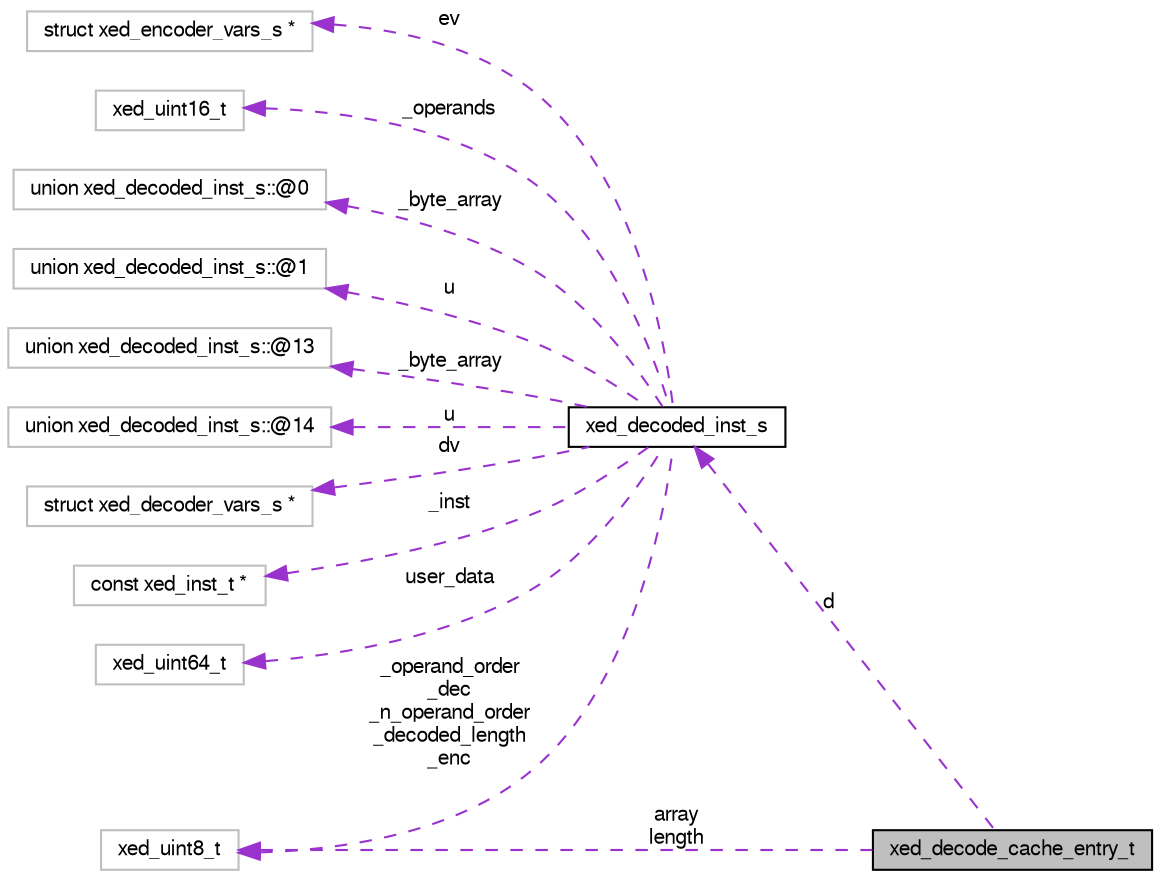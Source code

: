 digraph G
{
  bgcolor="transparent";
  edge [fontname="FreeSans",fontsize="10",labelfontname="FreeSans",labelfontsize="10"];
  node [fontname="FreeSans",fontsize="10",shape=record];
  rankdir=LR;
  Node1 [label="xed_decode_cache_entry_t",height=0.2,width=0.4,color="black", fillcolor="grey75", style="filled" fontcolor="black"];
  Node2 -> Node1 [dir=back,color="darkorchid3",fontsize="10",style="dashed",label="d",fontname="FreeSans"];
  Node2 [label="xed_decoded_inst_s",height=0.2,width=0.4,color="black",URL="$structxed__decoded__inst__s.html"];
  Node3 -> Node2 [dir=back,color="darkorchid3",fontsize="10",style="dashed",label="_operands",fontname="FreeSans"];
  Node3 [label="xed_uint16_t",height=0.2,width=0.4,color="grey75"];
  Node4 -> Node2 [dir=back,color="darkorchid3",fontsize="10",style="dashed",label="_byte_array",fontname="FreeSans"];
  Node4 [label="union xed_decoded_inst_s::@0",height=0.2,width=0.4,color="grey75"];
  Node5 -> Node2 [dir=back,color="darkorchid3",fontsize="10",style="dashed",label="u",fontname="FreeSans"];
  Node5 [label="union xed_decoded_inst_s::@1",height=0.2,width=0.4,color="grey75"];
  Node6 -> Node2 [dir=back,color="darkorchid3",fontsize="10",style="dashed",label="_byte_array",fontname="FreeSans"];
  Node6 [label="union xed_decoded_inst_s::@13",height=0.2,width=0.4,color="grey75"];
  Node7 -> Node2 [dir=back,color="darkorchid3",fontsize="10",style="dashed",label="u",fontname="FreeSans"];
  Node7 [label="union xed_decoded_inst_s::@14",height=0.2,width=0.4,color="grey75"];
  Node8 -> Node2 [dir=back,color="darkorchid3",fontsize="10",style="dashed",label="dv",fontname="FreeSans"];
  Node8 [label="struct xed_decoder_vars_s *",height=0.2,width=0.4,color="grey75"];
  Node9 -> Node2 [dir=back,color="darkorchid3",fontsize="10",style="dashed",label="_inst",fontname="FreeSans"];
  Node9 [label="const xed_inst_t *",height=0.2,width=0.4,color="grey75"];
  Node10 -> Node2 [dir=back,color="darkorchid3",fontsize="10",style="dashed",label="_operand_order\n_dec\n_n_operand_order\n_decoded_length\n_enc",fontname="FreeSans"];
  Node10 [label="xed_uint8_t",height=0.2,width=0.4,color="grey75"];
  Node11 -> Node2 [dir=back,color="darkorchid3",fontsize="10",style="dashed",label="user_data",fontname="FreeSans"];
  Node11 [label="xed_uint64_t",height=0.2,width=0.4,color="grey75"];
  Node12 -> Node2 [dir=back,color="darkorchid3",fontsize="10",style="dashed",label="ev",fontname="FreeSans"];
  Node12 [label="struct xed_encoder_vars_s *",height=0.2,width=0.4,color="grey75"];
  Node10 -> Node1 [dir=back,color="darkorchid3",fontsize="10",style="dashed",label="array\nlength",fontname="FreeSans"];
}
